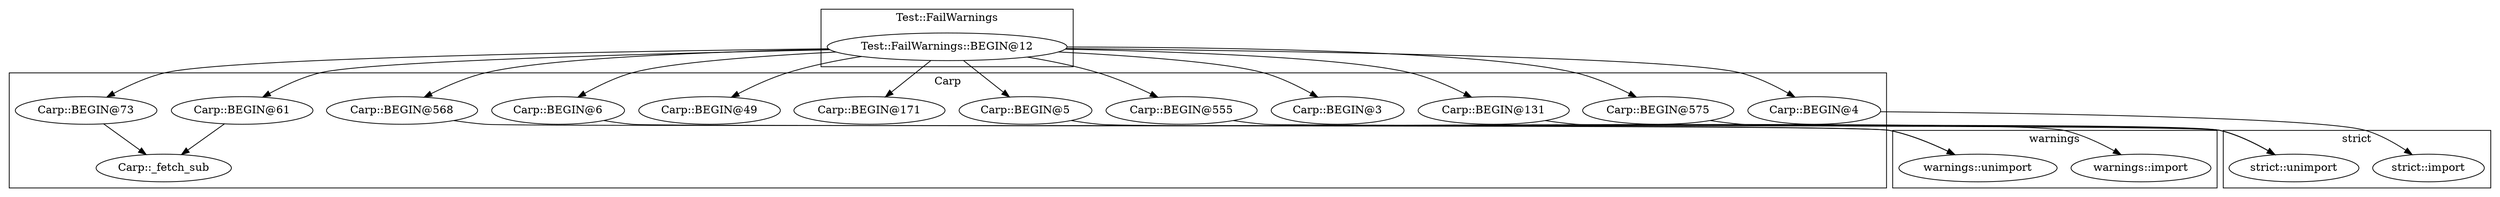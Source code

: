 digraph {
graph [overlap=false]
subgraph cluster_warnings {
	label="warnings";
	"warnings::import";
	"warnings::unimport";
}
subgraph cluster_Carp {
	label="Carp";
	"Carp::BEGIN@568";
	"Carp::BEGIN@73";
	"Carp::BEGIN@6";
	"Carp::BEGIN@3";
	"Carp::BEGIN@575";
	"Carp::BEGIN@4";
	"Carp::BEGIN@171";
	"Carp::_fetch_sub";
	"Carp::BEGIN@49";
	"Carp::BEGIN@131";
	"Carp::BEGIN@61";
	"Carp::BEGIN@555";
	"Carp::BEGIN@5";
}
subgraph cluster_strict {
	label="strict";
	"strict::unimport";
	"strict::import";
}
subgraph cluster_Test_FailWarnings {
	label="Test::FailWarnings";
	"Test::FailWarnings::BEGIN@12";
}
"Test::FailWarnings::BEGIN@12" -> "Carp::BEGIN@568";
"Test::FailWarnings::BEGIN@12" -> "Carp::BEGIN@49";
"Test::FailWarnings::BEGIN@12" -> "Carp::BEGIN@171";
"Carp::BEGIN@73" -> "Carp::_fetch_sub";
"Carp::BEGIN@61" -> "Carp::_fetch_sub";
"Test::FailWarnings::BEGIN@12" -> "Carp::BEGIN@4";
"Test::FailWarnings::BEGIN@12" -> "Carp::BEGIN@131";
"Test::FailWarnings::BEGIN@12" -> "Carp::BEGIN@3";
"Test::FailWarnings::BEGIN@12" -> "Carp::BEGIN@6";
"Test::FailWarnings::BEGIN@12" -> "Carp::BEGIN@61";
"Carp::BEGIN@555" -> "strict::unimport";
"Carp::BEGIN@131" -> "strict::unimport";
"Carp::BEGIN@575" -> "strict::unimport";
"Test::FailWarnings::BEGIN@12" -> "Carp::BEGIN@555";
"Carp::BEGIN@4" -> "strict::import";
"Test::FailWarnings::BEGIN@12" -> "Carp::BEGIN@575";
"Carp::BEGIN@5" -> "warnings::import";
"Test::FailWarnings::BEGIN@12" -> "Carp::BEGIN@73";
"Test::FailWarnings::BEGIN@12" -> "Carp::BEGIN@5";
"Carp::BEGIN@6" -> "warnings::unimport";
"Carp::BEGIN@568" -> "warnings::unimport";
}
